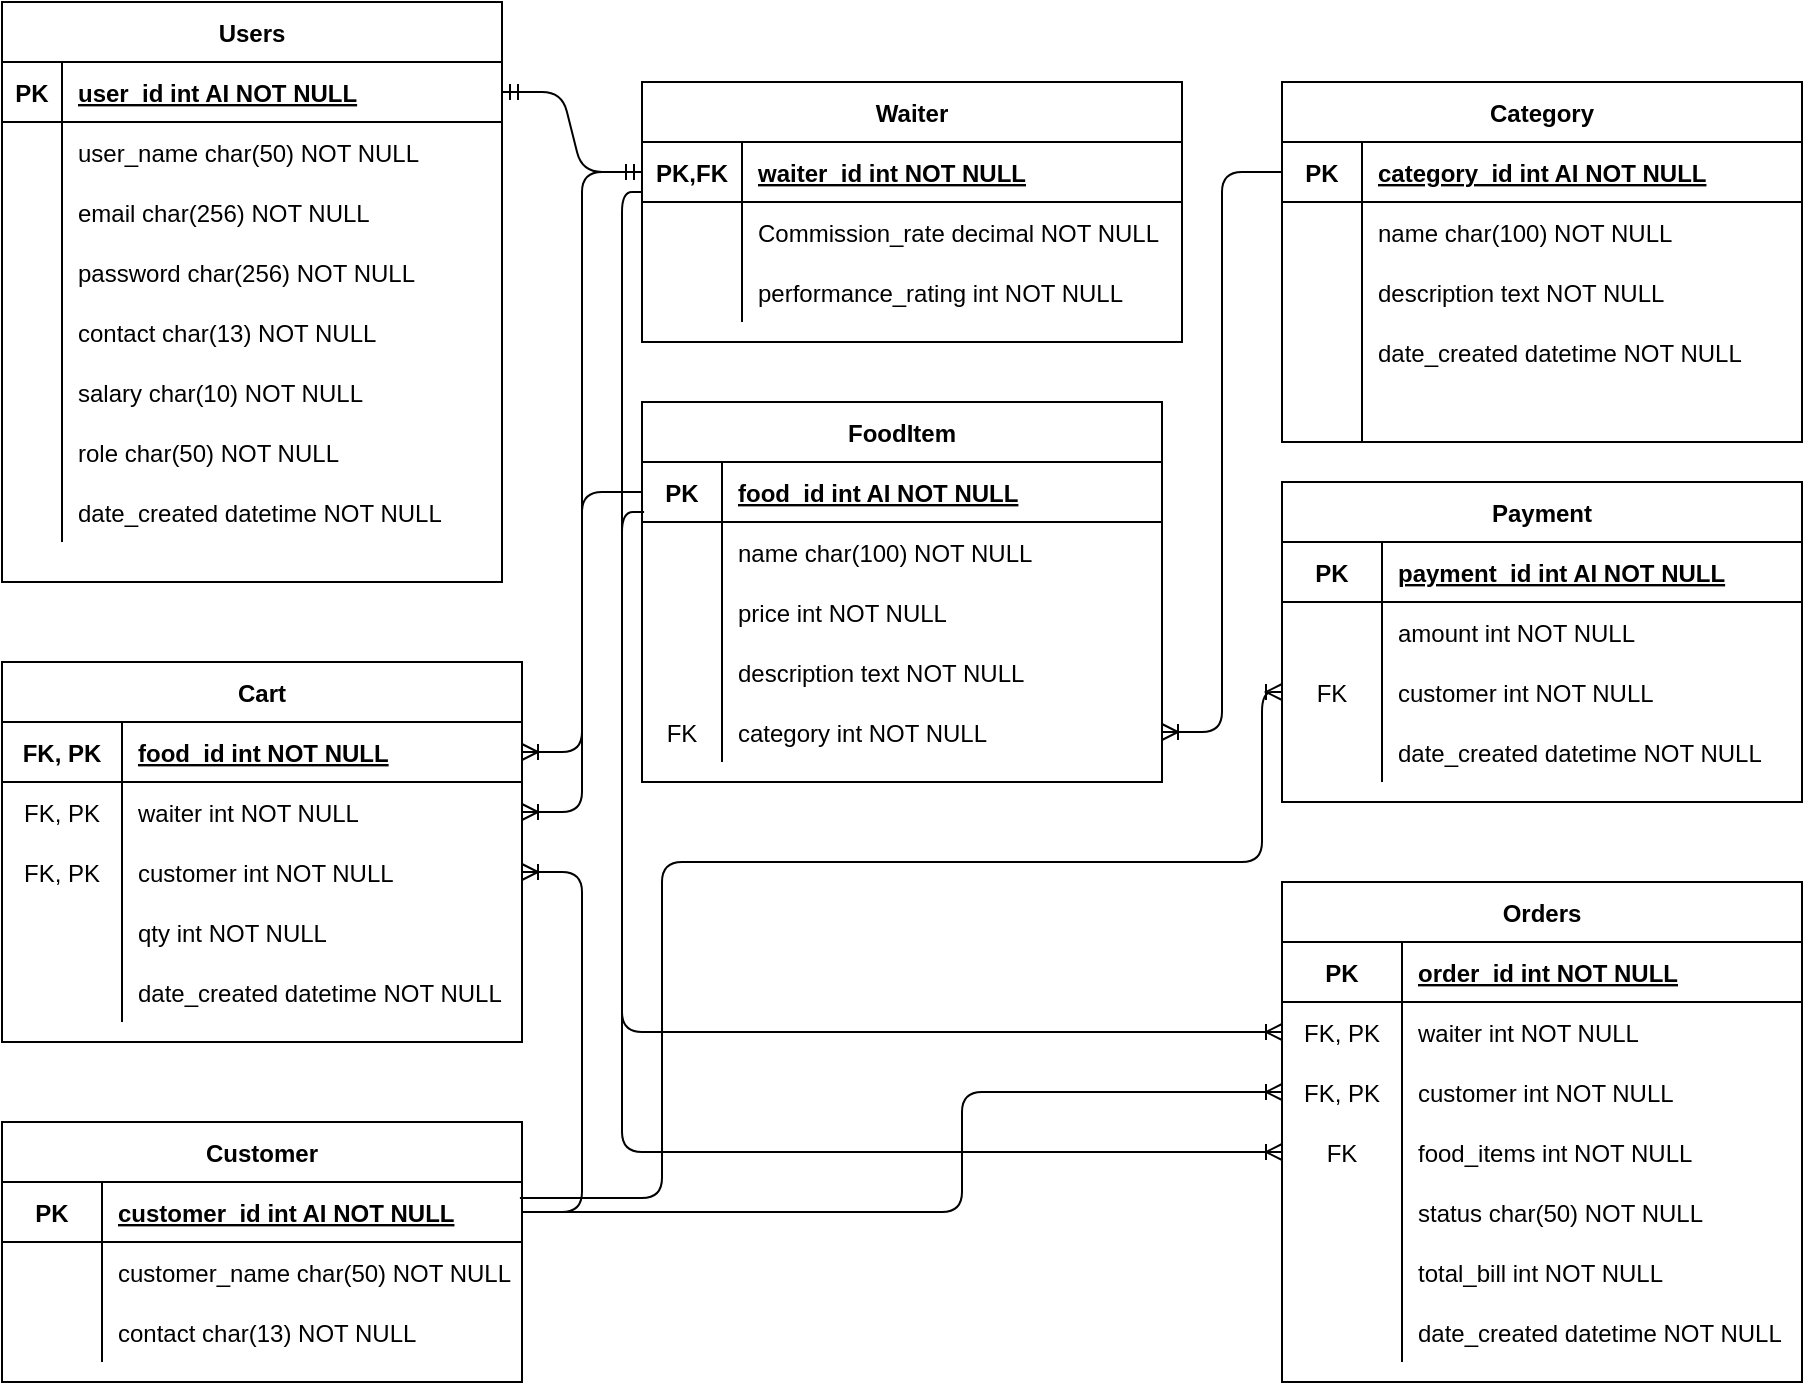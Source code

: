 <mxfile version="14.7.6" type="device"><diagram id="R2lEEEUBdFMjLlhIrx00" name="Page-1"><mxGraphModel dx="1102" dy="614" grid="1" gridSize="10" guides="1" tooltips="1" connect="1" arrows="1" fold="1" page="1" pageScale="1" pageWidth="1100" pageHeight="1700" math="0" shadow="0" extFonts="Permanent Marker^https://fonts.googleapis.com/css?family=Permanent+Marker"><root><mxCell id="0"/><mxCell id="1" parent="0"/><mxCell id="C-vyLk0tnHw3VtMMgP7b-2" value="Waiter" style="shape=table;startSize=30;container=1;collapsible=1;childLayout=tableLayout;fixedRows=1;rowLines=0;fontStyle=1;align=center;resizeLast=1;" parent="1" vertex="1"><mxGeometry x="360" y="120" width="270" height="130" as="geometry"/></mxCell><mxCell id="C-vyLk0tnHw3VtMMgP7b-3" value="" style="shape=partialRectangle;collapsible=0;dropTarget=0;pointerEvents=0;fillColor=none;points=[[0,0.5],[1,0.5]];portConstraint=eastwest;top=0;left=0;right=0;bottom=1;" parent="C-vyLk0tnHw3VtMMgP7b-2" vertex="1"><mxGeometry y="30" width="270" height="30" as="geometry"/></mxCell><mxCell id="C-vyLk0tnHw3VtMMgP7b-4" value="PK,FK" style="shape=partialRectangle;overflow=hidden;connectable=0;fillColor=none;top=0;left=0;bottom=0;right=0;fontStyle=1;" parent="C-vyLk0tnHw3VtMMgP7b-3" vertex="1"><mxGeometry width="50" height="30" as="geometry"/></mxCell><mxCell id="C-vyLk0tnHw3VtMMgP7b-5" value="waiter_id int NOT NULL " style="shape=partialRectangle;overflow=hidden;connectable=0;fillColor=none;top=0;left=0;bottom=0;right=0;align=left;spacingLeft=6;fontStyle=5;" parent="C-vyLk0tnHw3VtMMgP7b-3" vertex="1"><mxGeometry x="50" width="220" height="30" as="geometry"/></mxCell><mxCell id="C-vyLk0tnHw3VtMMgP7b-6" value="" style="shape=partialRectangle;collapsible=0;dropTarget=0;pointerEvents=0;fillColor=none;points=[[0,0.5],[1,0.5]];portConstraint=eastwest;top=0;left=0;right=0;bottom=0;" parent="C-vyLk0tnHw3VtMMgP7b-2" vertex="1"><mxGeometry y="60" width="270" height="30" as="geometry"/></mxCell><mxCell id="C-vyLk0tnHw3VtMMgP7b-7" value="" style="shape=partialRectangle;overflow=hidden;connectable=0;fillColor=none;top=0;left=0;bottom=0;right=0;" parent="C-vyLk0tnHw3VtMMgP7b-6" vertex="1"><mxGeometry width="50" height="30" as="geometry"/></mxCell><mxCell id="C-vyLk0tnHw3VtMMgP7b-8" value="Commission_rate decimal NOT NULL" style="shape=partialRectangle;overflow=hidden;connectable=0;fillColor=none;top=0;left=0;bottom=0;right=0;align=left;spacingLeft=6;" parent="C-vyLk0tnHw3VtMMgP7b-6" vertex="1"><mxGeometry x="50" width="220" height="30" as="geometry"/></mxCell><mxCell id="C-vyLk0tnHw3VtMMgP7b-9" value="" style="shape=partialRectangle;collapsible=0;dropTarget=0;pointerEvents=0;fillColor=none;points=[[0,0.5],[1,0.5]];portConstraint=eastwest;top=0;left=0;right=0;bottom=0;" parent="C-vyLk0tnHw3VtMMgP7b-2" vertex="1"><mxGeometry y="90" width="270" height="30" as="geometry"/></mxCell><mxCell id="C-vyLk0tnHw3VtMMgP7b-10" value="" style="shape=partialRectangle;overflow=hidden;connectable=0;fillColor=none;top=0;left=0;bottom=0;right=0;" parent="C-vyLk0tnHw3VtMMgP7b-9" vertex="1"><mxGeometry width="50" height="30" as="geometry"/></mxCell><mxCell id="C-vyLk0tnHw3VtMMgP7b-11" value="performance_rating int NOT NULL" style="shape=partialRectangle;overflow=hidden;connectable=0;fillColor=none;top=0;left=0;bottom=0;right=0;align=left;spacingLeft=6;" parent="C-vyLk0tnHw3VtMMgP7b-9" vertex="1"><mxGeometry x="50" width="220" height="30" as="geometry"/></mxCell><mxCell id="C-vyLk0tnHw3VtMMgP7b-23" value="Users" style="shape=table;startSize=30;container=1;collapsible=1;childLayout=tableLayout;fixedRows=1;rowLines=0;fontStyle=1;align=center;resizeLast=1;" parent="1" vertex="1"><mxGeometry x="40" y="80" width="250" height="290" as="geometry"/></mxCell><mxCell id="C-vyLk0tnHw3VtMMgP7b-24" value="" style="shape=partialRectangle;collapsible=0;dropTarget=0;pointerEvents=0;fillColor=none;points=[[0,0.5],[1,0.5]];portConstraint=eastwest;top=0;left=0;right=0;bottom=1;" parent="C-vyLk0tnHw3VtMMgP7b-23" vertex="1"><mxGeometry y="30" width="250" height="30" as="geometry"/></mxCell><mxCell id="C-vyLk0tnHw3VtMMgP7b-25" value="PK" style="shape=partialRectangle;overflow=hidden;connectable=0;fillColor=none;top=0;left=0;bottom=0;right=0;fontStyle=1;" parent="C-vyLk0tnHw3VtMMgP7b-24" vertex="1"><mxGeometry width="30" height="30" as="geometry"/></mxCell><mxCell id="C-vyLk0tnHw3VtMMgP7b-26" value="user_id int AI NOT NULL " style="shape=partialRectangle;overflow=hidden;connectable=0;fillColor=none;top=0;left=0;bottom=0;right=0;align=left;spacingLeft=6;fontStyle=5;" parent="C-vyLk0tnHw3VtMMgP7b-24" vertex="1"><mxGeometry x="30" width="220" height="30" as="geometry"/></mxCell><mxCell id="C-vyLk0tnHw3VtMMgP7b-27" value="" style="shape=partialRectangle;collapsible=0;dropTarget=0;pointerEvents=0;fillColor=none;points=[[0,0.5],[1,0.5]];portConstraint=eastwest;top=0;left=0;right=0;bottom=0;" parent="C-vyLk0tnHw3VtMMgP7b-23" vertex="1"><mxGeometry y="60" width="250" height="30" as="geometry"/></mxCell><mxCell id="C-vyLk0tnHw3VtMMgP7b-28" value="" style="shape=partialRectangle;overflow=hidden;connectable=0;fillColor=none;top=0;left=0;bottom=0;right=0;" parent="C-vyLk0tnHw3VtMMgP7b-27" vertex="1"><mxGeometry width="30" height="30" as="geometry"/></mxCell><mxCell id="C-vyLk0tnHw3VtMMgP7b-29" value="user_name char(50) NOT NULL" style="shape=partialRectangle;overflow=hidden;connectable=0;fillColor=none;top=0;left=0;bottom=0;right=0;align=left;spacingLeft=6;" parent="C-vyLk0tnHw3VtMMgP7b-27" vertex="1"><mxGeometry x="30" width="220" height="30" as="geometry"/></mxCell><mxCell id="H7evigN_E-6Ky64Jiv5M-37" value="" style="shape=partialRectangle;collapsible=0;dropTarget=0;pointerEvents=0;fillColor=none;points=[[0,0.5],[1,0.5]];portConstraint=eastwest;top=0;left=0;right=0;bottom=0;" vertex="1" parent="C-vyLk0tnHw3VtMMgP7b-23"><mxGeometry y="90" width="250" height="30" as="geometry"/></mxCell><mxCell id="H7evigN_E-6Ky64Jiv5M-38" value="" style="shape=partialRectangle;overflow=hidden;connectable=0;fillColor=none;top=0;left=0;bottom=0;right=0;" vertex="1" parent="H7evigN_E-6Ky64Jiv5M-37"><mxGeometry width="30" height="30" as="geometry"/></mxCell><mxCell id="H7evigN_E-6Ky64Jiv5M-39" value="email char(256) NOT NULL" style="shape=partialRectangle;overflow=hidden;connectable=0;fillColor=none;top=0;left=0;bottom=0;right=0;align=left;spacingLeft=6;" vertex="1" parent="H7evigN_E-6Ky64Jiv5M-37"><mxGeometry x="30" width="220" height="30" as="geometry"/></mxCell><mxCell id="H7evigN_E-6Ky64Jiv5M-40" value="" style="shape=partialRectangle;collapsible=0;dropTarget=0;pointerEvents=0;fillColor=none;points=[[0,0.5],[1,0.5]];portConstraint=eastwest;top=0;left=0;right=0;bottom=0;" vertex="1" parent="C-vyLk0tnHw3VtMMgP7b-23"><mxGeometry y="120" width="250" height="30" as="geometry"/></mxCell><mxCell id="H7evigN_E-6Ky64Jiv5M-41" value="" style="shape=partialRectangle;overflow=hidden;connectable=0;fillColor=none;top=0;left=0;bottom=0;right=0;" vertex="1" parent="H7evigN_E-6Ky64Jiv5M-40"><mxGeometry width="30" height="30" as="geometry"/></mxCell><mxCell id="H7evigN_E-6Ky64Jiv5M-42" value="password char(256) NOT NULL" style="shape=partialRectangle;overflow=hidden;connectable=0;fillColor=none;top=0;left=0;bottom=0;right=0;align=left;spacingLeft=6;" vertex="1" parent="H7evigN_E-6Ky64Jiv5M-40"><mxGeometry x="30" width="220" height="30" as="geometry"/></mxCell><mxCell id="H7evigN_E-6Ky64Jiv5M-43" value="" style="shape=partialRectangle;collapsible=0;dropTarget=0;pointerEvents=0;fillColor=none;points=[[0,0.5],[1,0.5]];portConstraint=eastwest;top=0;left=0;right=0;bottom=0;" vertex="1" parent="C-vyLk0tnHw3VtMMgP7b-23"><mxGeometry y="150" width="250" height="30" as="geometry"/></mxCell><mxCell id="H7evigN_E-6Ky64Jiv5M-44" value="" style="shape=partialRectangle;overflow=hidden;connectable=0;fillColor=none;top=0;left=0;bottom=0;right=0;" vertex="1" parent="H7evigN_E-6Ky64Jiv5M-43"><mxGeometry width="30" height="30" as="geometry"/></mxCell><mxCell id="H7evigN_E-6Ky64Jiv5M-45" value="contact char(13) NOT NULL" style="shape=partialRectangle;overflow=hidden;connectable=0;fillColor=none;top=0;left=0;bottom=0;right=0;align=left;spacingLeft=6;" vertex="1" parent="H7evigN_E-6Ky64Jiv5M-43"><mxGeometry x="30" width="220" height="30" as="geometry"/></mxCell><mxCell id="H7evigN_E-6Ky64Jiv5M-46" value="" style="shape=partialRectangle;collapsible=0;dropTarget=0;pointerEvents=0;fillColor=none;points=[[0,0.5],[1,0.5]];portConstraint=eastwest;top=0;left=0;right=0;bottom=0;" vertex="1" parent="C-vyLk0tnHw3VtMMgP7b-23"><mxGeometry y="180" width="250" height="30" as="geometry"/></mxCell><mxCell id="H7evigN_E-6Ky64Jiv5M-47" value="" style="shape=partialRectangle;overflow=hidden;connectable=0;fillColor=none;top=0;left=0;bottom=0;right=0;" vertex="1" parent="H7evigN_E-6Ky64Jiv5M-46"><mxGeometry width="30" height="30" as="geometry"/></mxCell><mxCell id="H7evigN_E-6Ky64Jiv5M-48" value="salary char(10) NOT NULL" style="shape=partialRectangle;overflow=hidden;connectable=0;fillColor=none;top=0;left=0;bottom=0;right=0;align=left;spacingLeft=6;" vertex="1" parent="H7evigN_E-6Ky64Jiv5M-46"><mxGeometry x="30" width="220" height="30" as="geometry"/></mxCell><mxCell id="H7evigN_E-6Ky64Jiv5M-49" value="" style="shape=partialRectangle;collapsible=0;dropTarget=0;pointerEvents=0;fillColor=none;points=[[0,0.5],[1,0.5]];portConstraint=eastwest;top=0;left=0;right=0;bottom=0;" vertex="1" parent="C-vyLk0tnHw3VtMMgP7b-23"><mxGeometry y="210" width="250" height="30" as="geometry"/></mxCell><mxCell id="H7evigN_E-6Ky64Jiv5M-50" value="" style="shape=partialRectangle;overflow=hidden;connectable=0;fillColor=none;top=0;left=0;bottom=0;right=0;" vertex="1" parent="H7evigN_E-6Ky64Jiv5M-49"><mxGeometry width="30" height="30" as="geometry"/></mxCell><mxCell id="H7evigN_E-6Ky64Jiv5M-51" value="role char(50) NOT NULL" style="shape=partialRectangle;overflow=hidden;connectable=0;fillColor=none;top=0;left=0;bottom=0;right=0;align=left;spacingLeft=6;" vertex="1" parent="H7evigN_E-6Ky64Jiv5M-49"><mxGeometry x="30" width="220" height="30" as="geometry"/></mxCell><mxCell id="H7evigN_E-6Ky64Jiv5M-52" value="" style="shape=partialRectangle;collapsible=0;dropTarget=0;pointerEvents=0;fillColor=none;points=[[0,0.5],[1,0.5]];portConstraint=eastwest;top=0;left=0;right=0;bottom=0;" vertex="1" parent="C-vyLk0tnHw3VtMMgP7b-23"><mxGeometry y="240" width="250" height="30" as="geometry"/></mxCell><mxCell id="H7evigN_E-6Ky64Jiv5M-53" value="" style="shape=partialRectangle;overflow=hidden;connectable=0;fillColor=none;top=0;left=0;bottom=0;right=0;" vertex="1" parent="H7evigN_E-6Ky64Jiv5M-52"><mxGeometry width="30" height="30" as="geometry"/></mxCell><mxCell id="H7evigN_E-6Ky64Jiv5M-54" value="date_created datetime NOT NULL" style="shape=partialRectangle;overflow=hidden;connectable=0;fillColor=none;top=0;left=0;bottom=0;right=0;align=left;spacingLeft=6;" vertex="1" parent="H7evigN_E-6Ky64Jiv5M-52"><mxGeometry x="30" width="220" height="30" as="geometry"/></mxCell><mxCell id="KSX-5iYYZ5aPZuQzbUYQ-26" value="FoodItem" style="shape=table;startSize=30;container=1;collapsible=1;childLayout=tableLayout;fixedRows=1;rowLines=0;fontStyle=1;align=center;resizeLast=1;" parent="1" vertex="1"><mxGeometry x="360" y="280" width="260" height="190" as="geometry"/></mxCell><mxCell id="KSX-5iYYZ5aPZuQzbUYQ-27" value="" style="shape=partialRectangle;collapsible=0;dropTarget=0;pointerEvents=0;fillColor=none;points=[[0,0.5],[1,0.5]];portConstraint=eastwest;top=0;left=0;right=0;bottom=1;" parent="KSX-5iYYZ5aPZuQzbUYQ-26" vertex="1"><mxGeometry y="30" width="260" height="30" as="geometry"/></mxCell><mxCell id="KSX-5iYYZ5aPZuQzbUYQ-28" value="PK" style="shape=partialRectangle;overflow=hidden;connectable=0;fillColor=none;top=0;left=0;bottom=0;right=0;fontStyle=1;" parent="KSX-5iYYZ5aPZuQzbUYQ-27" vertex="1"><mxGeometry width="40" height="30" as="geometry"/></mxCell><mxCell id="KSX-5iYYZ5aPZuQzbUYQ-29" value="food_id int AI NOT NULL " style="shape=partialRectangle;overflow=hidden;connectable=0;fillColor=none;top=0;left=0;bottom=0;right=0;align=left;spacingLeft=6;fontStyle=5;" parent="KSX-5iYYZ5aPZuQzbUYQ-27" vertex="1"><mxGeometry x="40" width="220" height="30" as="geometry"/></mxCell><mxCell id="KSX-5iYYZ5aPZuQzbUYQ-30" value="" style="shape=partialRectangle;collapsible=0;dropTarget=0;pointerEvents=0;fillColor=none;points=[[0,0.5],[1,0.5]];portConstraint=eastwest;top=0;left=0;right=0;bottom=0;" parent="KSX-5iYYZ5aPZuQzbUYQ-26" vertex="1"><mxGeometry y="60" width="260" height="30" as="geometry"/></mxCell><mxCell id="KSX-5iYYZ5aPZuQzbUYQ-31" value="" style="shape=partialRectangle;overflow=hidden;connectable=0;fillColor=none;top=0;left=0;bottom=0;right=0;" parent="KSX-5iYYZ5aPZuQzbUYQ-30" vertex="1"><mxGeometry width="40" height="30" as="geometry"/></mxCell><mxCell id="KSX-5iYYZ5aPZuQzbUYQ-32" value="name char(100) NOT NULL" style="shape=partialRectangle;overflow=hidden;connectable=0;fillColor=none;top=0;left=0;bottom=0;right=0;align=left;spacingLeft=6;" parent="KSX-5iYYZ5aPZuQzbUYQ-30" vertex="1"><mxGeometry x="40" width="220" height="30" as="geometry"/></mxCell><mxCell id="KSX-5iYYZ5aPZuQzbUYQ-33" value="" style="shape=partialRectangle;collapsible=0;dropTarget=0;pointerEvents=0;fillColor=none;points=[[0,0.5],[1,0.5]];portConstraint=eastwest;top=0;left=0;right=0;bottom=0;" parent="KSX-5iYYZ5aPZuQzbUYQ-26" vertex="1"><mxGeometry y="90" width="260" height="30" as="geometry"/></mxCell><mxCell id="KSX-5iYYZ5aPZuQzbUYQ-34" value="" style="shape=partialRectangle;overflow=hidden;connectable=0;fillColor=none;top=0;left=0;bottom=0;right=0;" parent="KSX-5iYYZ5aPZuQzbUYQ-33" vertex="1"><mxGeometry width="40" height="30" as="geometry"/></mxCell><mxCell id="KSX-5iYYZ5aPZuQzbUYQ-35" value="price int NOT NULL" style="shape=partialRectangle;overflow=hidden;connectable=0;fillColor=none;top=0;left=0;bottom=0;right=0;align=left;spacingLeft=6;" parent="KSX-5iYYZ5aPZuQzbUYQ-33" vertex="1"><mxGeometry x="40" width="220" height="30" as="geometry"/></mxCell><mxCell id="H7evigN_E-6Ky64Jiv5M-85" value="" style="shape=partialRectangle;collapsible=0;dropTarget=0;pointerEvents=0;fillColor=none;points=[[0,0.5],[1,0.5]];portConstraint=eastwest;top=0;left=0;right=0;bottom=0;" vertex="1" parent="KSX-5iYYZ5aPZuQzbUYQ-26"><mxGeometry y="120" width="260" height="30" as="geometry"/></mxCell><mxCell id="H7evigN_E-6Ky64Jiv5M-86" value="" style="shape=partialRectangle;overflow=hidden;connectable=0;fillColor=none;top=0;left=0;bottom=0;right=0;" vertex="1" parent="H7evigN_E-6Ky64Jiv5M-85"><mxGeometry width="40" height="30" as="geometry"/></mxCell><mxCell id="H7evigN_E-6Ky64Jiv5M-87" value="description text NOT NULL" style="shape=partialRectangle;overflow=hidden;connectable=0;fillColor=none;top=0;left=0;bottom=0;right=0;align=left;spacingLeft=6;" vertex="1" parent="H7evigN_E-6Ky64Jiv5M-85"><mxGeometry x="40" width="220" height="30" as="geometry"/></mxCell><mxCell id="H7evigN_E-6Ky64Jiv5M-88" value="" style="shape=partialRectangle;collapsible=0;dropTarget=0;pointerEvents=0;fillColor=none;points=[[0,0.5],[1,0.5]];portConstraint=eastwest;top=0;left=0;right=0;bottom=0;" vertex="1" parent="KSX-5iYYZ5aPZuQzbUYQ-26"><mxGeometry y="150" width="260" height="30" as="geometry"/></mxCell><mxCell id="H7evigN_E-6Ky64Jiv5M-89" value="FK" style="shape=partialRectangle;overflow=hidden;connectable=0;fillColor=none;top=0;left=0;bottom=0;right=0;" vertex="1" parent="H7evigN_E-6Ky64Jiv5M-88"><mxGeometry width="40" height="30" as="geometry"/></mxCell><mxCell id="H7evigN_E-6Ky64Jiv5M-90" value="category int NOT NULL" style="shape=partialRectangle;overflow=hidden;connectable=0;fillColor=none;top=0;left=0;bottom=0;right=0;align=left;spacingLeft=6;" vertex="1" parent="H7evigN_E-6Ky64Jiv5M-88"><mxGeometry x="40" width="220" height="30" as="geometry"/></mxCell><mxCell id="KSX-5iYYZ5aPZuQzbUYQ-38" value="Cart" style="shape=table;startSize=30;container=1;collapsible=1;childLayout=tableLayout;fixedRows=1;rowLines=0;fontStyle=1;align=center;resizeLast=1;" parent="1" vertex="1"><mxGeometry x="40" y="410" width="260" height="190" as="geometry"/></mxCell><mxCell id="KSX-5iYYZ5aPZuQzbUYQ-39" value="" style="shape=partialRectangle;collapsible=0;dropTarget=0;pointerEvents=0;fillColor=none;points=[[0,0.5],[1,0.5]];portConstraint=eastwest;top=0;left=0;right=0;bottom=1;" parent="KSX-5iYYZ5aPZuQzbUYQ-38" vertex="1"><mxGeometry y="30" width="260" height="30" as="geometry"/></mxCell><mxCell id="KSX-5iYYZ5aPZuQzbUYQ-40" value="FK, PK" style="shape=partialRectangle;overflow=hidden;connectable=0;fillColor=none;top=0;left=0;bottom=0;right=0;fontStyle=1;" parent="KSX-5iYYZ5aPZuQzbUYQ-39" vertex="1"><mxGeometry width="60" height="30" as="geometry"/></mxCell><mxCell id="KSX-5iYYZ5aPZuQzbUYQ-41" value="food_id int NOT NULL " style="shape=partialRectangle;overflow=hidden;connectable=0;fillColor=none;top=0;left=0;bottom=0;right=0;align=left;spacingLeft=6;fontStyle=5;" parent="KSX-5iYYZ5aPZuQzbUYQ-39" vertex="1"><mxGeometry x="60" width="200" height="30" as="geometry"/></mxCell><mxCell id="KSX-5iYYZ5aPZuQzbUYQ-42" value="" style="shape=partialRectangle;collapsible=0;dropTarget=0;pointerEvents=0;fillColor=none;points=[[0,0.5],[1,0.5]];portConstraint=eastwest;top=0;left=0;right=0;bottom=0;" parent="KSX-5iYYZ5aPZuQzbUYQ-38" vertex="1"><mxGeometry y="60" width="260" height="30" as="geometry"/></mxCell><mxCell id="KSX-5iYYZ5aPZuQzbUYQ-43" value="FK, PK" style="shape=partialRectangle;overflow=hidden;connectable=0;fillColor=none;top=0;left=0;bottom=0;right=0;" parent="KSX-5iYYZ5aPZuQzbUYQ-42" vertex="1"><mxGeometry width="60" height="30" as="geometry"/></mxCell><mxCell id="KSX-5iYYZ5aPZuQzbUYQ-44" value="waiter int NOT NULL" style="shape=partialRectangle;overflow=hidden;connectable=0;fillColor=none;top=0;left=0;bottom=0;right=0;align=left;spacingLeft=6;" parent="KSX-5iYYZ5aPZuQzbUYQ-42" vertex="1"><mxGeometry x="60" width="200" height="30" as="geometry"/></mxCell><mxCell id="H7evigN_E-6Ky64Jiv5M-64" value="" style="shape=partialRectangle;collapsible=0;dropTarget=0;pointerEvents=0;fillColor=none;points=[[0,0.5],[1,0.5]];portConstraint=eastwest;top=0;left=0;right=0;bottom=0;" vertex="1" parent="KSX-5iYYZ5aPZuQzbUYQ-38"><mxGeometry y="90" width="260" height="30" as="geometry"/></mxCell><mxCell id="H7evigN_E-6Ky64Jiv5M-65" value="FK, PK" style="shape=partialRectangle;overflow=hidden;connectable=0;fillColor=none;top=0;left=0;bottom=0;right=0;" vertex="1" parent="H7evigN_E-6Ky64Jiv5M-64"><mxGeometry width="60" height="30" as="geometry"/></mxCell><mxCell id="H7evigN_E-6Ky64Jiv5M-66" value="customer int NOT NULL" style="shape=partialRectangle;overflow=hidden;connectable=0;fillColor=none;top=0;left=0;bottom=0;right=0;align=left;spacingLeft=6;" vertex="1" parent="H7evigN_E-6Ky64Jiv5M-64"><mxGeometry x="60" width="200" height="30" as="geometry"/></mxCell><mxCell id="KSX-5iYYZ5aPZuQzbUYQ-45" value="" style="shape=partialRectangle;collapsible=0;dropTarget=0;pointerEvents=0;fillColor=none;points=[[0,0.5],[1,0.5]];portConstraint=eastwest;top=0;left=0;right=0;bottom=0;" parent="KSX-5iYYZ5aPZuQzbUYQ-38" vertex="1"><mxGeometry y="120" width="260" height="30" as="geometry"/></mxCell><mxCell id="KSX-5iYYZ5aPZuQzbUYQ-46" value="" style="shape=partialRectangle;overflow=hidden;connectable=0;fillColor=none;top=0;left=0;bottom=0;right=0;" parent="KSX-5iYYZ5aPZuQzbUYQ-45" vertex="1"><mxGeometry width="60" height="30" as="geometry"/></mxCell><mxCell id="KSX-5iYYZ5aPZuQzbUYQ-47" value="qty int NOT NULL" style="shape=partialRectangle;overflow=hidden;connectable=0;fillColor=none;top=0;left=0;bottom=0;right=0;align=left;spacingLeft=6;" parent="KSX-5iYYZ5aPZuQzbUYQ-45" vertex="1"><mxGeometry x="60" width="200" height="30" as="geometry"/></mxCell><mxCell id="H7evigN_E-6Ky64Jiv5M-70" value="" style="shape=partialRectangle;collapsible=0;dropTarget=0;pointerEvents=0;fillColor=none;points=[[0,0.5],[1,0.5]];portConstraint=eastwest;top=0;left=0;right=0;bottom=0;" vertex="1" parent="KSX-5iYYZ5aPZuQzbUYQ-38"><mxGeometry y="150" width="260" height="30" as="geometry"/></mxCell><mxCell id="H7evigN_E-6Ky64Jiv5M-71" value="" style="shape=partialRectangle;overflow=hidden;connectable=0;fillColor=none;top=0;left=0;bottom=0;right=0;" vertex="1" parent="H7evigN_E-6Ky64Jiv5M-70"><mxGeometry width="60" height="30" as="geometry"/></mxCell><mxCell id="H7evigN_E-6Ky64Jiv5M-72" value="date_created datetime NOT NULL" style="shape=partialRectangle;overflow=hidden;connectable=0;fillColor=none;top=0;left=0;bottom=0;right=0;align=left;spacingLeft=6;" vertex="1" parent="H7evigN_E-6Ky64Jiv5M-70"><mxGeometry x="60" width="200" height="30" as="geometry"/></mxCell><mxCell id="KSX-5iYYZ5aPZuQzbUYQ-58" value="Customer" style="shape=table;startSize=30;container=1;collapsible=1;childLayout=tableLayout;fixedRows=1;rowLines=0;fontStyle=1;align=center;resizeLast=1;" parent="1" vertex="1"><mxGeometry x="40" y="640" width="260" height="130" as="geometry"/></mxCell><mxCell id="KSX-5iYYZ5aPZuQzbUYQ-59" value="" style="shape=partialRectangle;collapsible=0;dropTarget=0;pointerEvents=0;fillColor=none;points=[[0,0.5],[1,0.5]];portConstraint=eastwest;top=0;left=0;right=0;bottom=1;" parent="KSX-5iYYZ5aPZuQzbUYQ-58" vertex="1"><mxGeometry y="30" width="260" height="30" as="geometry"/></mxCell><mxCell id="KSX-5iYYZ5aPZuQzbUYQ-60" value="PK" style="shape=partialRectangle;overflow=hidden;connectable=0;fillColor=none;top=0;left=0;bottom=0;right=0;fontStyle=1;" parent="KSX-5iYYZ5aPZuQzbUYQ-59" vertex="1"><mxGeometry width="50" height="30" as="geometry"/></mxCell><mxCell id="KSX-5iYYZ5aPZuQzbUYQ-61" value="customer_id int AI NOT NULL " style="shape=partialRectangle;overflow=hidden;connectable=0;fillColor=none;top=0;left=0;bottom=0;right=0;align=left;spacingLeft=6;fontStyle=5;" parent="KSX-5iYYZ5aPZuQzbUYQ-59" vertex="1"><mxGeometry x="50" width="210" height="30" as="geometry"/></mxCell><mxCell id="KSX-5iYYZ5aPZuQzbUYQ-62" value="" style="shape=partialRectangle;collapsible=0;dropTarget=0;pointerEvents=0;fillColor=none;points=[[0,0.5],[1,0.5]];portConstraint=eastwest;top=0;left=0;right=0;bottom=0;" parent="KSX-5iYYZ5aPZuQzbUYQ-58" vertex="1"><mxGeometry y="60" width="260" height="30" as="geometry"/></mxCell><mxCell id="KSX-5iYYZ5aPZuQzbUYQ-63" value="" style="shape=partialRectangle;overflow=hidden;connectable=0;fillColor=none;top=0;left=0;bottom=0;right=0;" parent="KSX-5iYYZ5aPZuQzbUYQ-62" vertex="1"><mxGeometry width="50" height="30" as="geometry"/></mxCell><mxCell id="KSX-5iYYZ5aPZuQzbUYQ-64" value="customer_name char(50) NOT NULL" style="shape=partialRectangle;overflow=hidden;connectable=0;fillColor=none;top=0;left=0;bottom=0;right=0;align=left;spacingLeft=6;" parent="KSX-5iYYZ5aPZuQzbUYQ-62" vertex="1"><mxGeometry x="50" width="210" height="30" as="geometry"/></mxCell><mxCell id="KSX-5iYYZ5aPZuQzbUYQ-65" value="" style="shape=partialRectangle;collapsible=0;dropTarget=0;pointerEvents=0;fillColor=none;points=[[0,0.5],[1,0.5]];portConstraint=eastwest;top=0;left=0;right=0;bottom=0;" parent="KSX-5iYYZ5aPZuQzbUYQ-58" vertex="1"><mxGeometry y="90" width="260" height="30" as="geometry"/></mxCell><mxCell id="KSX-5iYYZ5aPZuQzbUYQ-66" value="" style="shape=partialRectangle;overflow=hidden;connectable=0;fillColor=none;top=0;left=0;bottom=0;right=0;" parent="KSX-5iYYZ5aPZuQzbUYQ-65" vertex="1"><mxGeometry width="50" height="30" as="geometry"/></mxCell><mxCell id="KSX-5iYYZ5aPZuQzbUYQ-67" value="contact char(13) NOT NULL" style="shape=partialRectangle;overflow=hidden;connectable=0;fillColor=none;top=0;left=0;bottom=0;right=0;align=left;spacingLeft=6;" parent="KSX-5iYYZ5aPZuQzbUYQ-65" vertex="1"><mxGeometry x="50" width="210" height="30" as="geometry"/></mxCell><mxCell id="KSX-5iYYZ5aPZuQzbUYQ-84" value="Orders" style="shape=table;startSize=30;container=1;collapsible=1;childLayout=tableLayout;fixedRows=1;rowLines=0;fontStyle=1;align=center;resizeLast=1;" parent="1" vertex="1"><mxGeometry x="680" y="520" width="260" height="250" as="geometry"/></mxCell><mxCell id="KSX-5iYYZ5aPZuQzbUYQ-85" value="" style="shape=partialRectangle;collapsible=0;dropTarget=0;pointerEvents=0;fillColor=none;points=[[0,0.5],[1,0.5]];portConstraint=eastwest;top=0;left=0;right=0;bottom=1;" parent="KSX-5iYYZ5aPZuQzbUYQ-84" vertex="1"><mxGeometry y="30" width="260" height="30" as="geometry"/></mxCell><mxCell id="KSX-5iYYZ5aPZuQzbUYQ-86" value="PK" style="shape=partialRectangle;overflow=hidden;connectable=0;fillColor=none;top=0;left=0;bottom=0;right=0;fontStyle=1;" parent="KSX-5iYYZ5aPZuQzbUYQ-85" vertex="1"><mxGeometry width="60" height="30" as="geometry"/></mxCell><mxCell id="KSX-5iYYZ5aPZuQzbUYQ-87" value="order_id int NOT NULL " style="shape=partialRectangle;overflow=hidden;connectable=0;fillColor=none;top=0;left=0;bottom=0;right=0;align=left;spacingLeft=6;fontStyle=5;" parent="KSX-5iYYZ5aPZuQzbUYQ-85" vertex="1"><mxGeometry x="60" width="200" height="30" as="geometry"/></mxCell><mxCell id="KSX-5iYYZ5aPZuQzbUYQ-88" value="" style="shape=partialRectangle;collapsible=0;dropTarget=0;pointerEvents=0;fillColor=none;points=[[0,0.5],[1,0.5]];portConstraint=eastwest;top=0;left=0;right=0;bottom=0;" parent="KSX-5iYYZ5aPZuQzbUYQ-84" vertex="1"><mxGeometry y="60" width="260" height="30" as="geometry"/></mxCell><mxCell id="KSX-5iYYZ5aPZuQzbUYQ-89" value="FK, PK" style="shape=partialRectangle;overflow=hidden;connectable=0;fillColor=none;top=0;left=0;bottom=0;right=0;" parent="KSX-5iYYZ5aPZuQzbUYQ-88" vertex="1"><mxGeometry width="60" height="30" as="geometry"/></mxCell><mxCell id="KSX-5iYYZ5aPZuQzbUYQ-90" value="waiter int NOT NULL" style="shape=partialRectangle;overflow=hidden;connectable=0;fillColor=none;top=0;left=0;bottom=0;right=0;align=left;spacingLeft=6;" parent="KSX-5iYYZ5aPZuQzbUYQ-88" vertex="1"><mxGeometry x="60" width="200" height="30" as="geometry"/></mxCell><mxCell id="H7evigN_E-6Ky64Jiv5M-73" value="" style="shape=partialRectangle;collapsible=0;dropTarget=0;pointerEvents=0;fillColor=none;points=[[0,0.5],[1,0.5]];portConstraint=eastwest;top=0;left=0;right=0;bottom=0;" vertex="1" parent="KSX-5iYYZ5aPZuQzbUYQ-84"><mxGeometry y="90" width="260" height="30" as="geometry"/></mxCell><mxCell id="H7evigN_E-6Ky64Jiv5M-74" value="FK, PK" style="shape=partialRectangle;overflow=hidden;connectable=0;fillColor=none;top=0;left=0;bottom=0;right=0;" vertex="1" parent="H7evigN_E-6Ky64Jiv5M-73"><mxGeometry width="60" height="30" as="geometry"/></mxCell><mxCell id="H7evigN_E-6Ky64Jiv5M-75" value="customer int NOT NULL" style="shape=partialRectangle;overflow=hidden;connectable=0;fillColor=none;top=0;left=0;bottom=0;right=0;align=left;spacingLeft=6;" vertex="1" parent="H7evigN_E-6Ky64Jiv5M-73"><mxGeometry x="60" width="200" height="30" as="geometry"/></mxCell><mxCell id="KSX-5iYYZ5aPZuQzbUYQ-91" value="" style="shape=partialRectangle;collapsible=0;dropTarget=0;pointerEvents=0;fillColor=none;points=[[0,0.5],[1,0.5]];portConstraint=eastwest;top=0;left=0;right=0;bottom=0;" parent="KSX-5iYYZ5aPZuQzbUYQ-84" vertex="1"><mxGeometry y="120" width="260" height="30" as="geometry"/></mxCell><mxCell id="KSX-5iYYZ5aPZuQzbUYQ-92" value="FK" style="shape=partialRectangle;overflow=hidden;connectable=0;fillColor=none;top=0;left=0;bottom=0;right=0;" parent="KSX-5iYYZ5aPZuQzbUYQ-91" vertex="1"><mxGeometry width="60" height="30" as="geometry"/></mxCell><mxCell id="KSX-5iYYZ5aPZuQzbUYQ-93" value="food_items int NOT NULL" style="shape=partialRectangle;overflow=hidden;connectable=0;fillColor=none;top=0;left=0;bottom=0;right=0;align=left;spacingLeft=6;" parent="KSX-5iYYZ5aPZuQzbUYQ-91" vertex="1"><mxGeometry x="60" width="200" height="30" as="geometry"/></mxCell><mxCell id="H7evigN_E-6Ky64Jiv5M-76" value="" style="shape=partialRectangle;collapsible=0;dropTarget=0;pointerEvents=0;fillColor=none;points=[[0,0.5],[1,0.5]];portConstraint=eastwest;top=0;left=0;right=0;bottom=0;" vertex="1" parent="KSX-5iYYZ5aPZuQzbUYQ-84"><mxGeometry y="150" width="260" height="30" as="geometry"/></mxCell><mxCell id="H7evigN_E-6Ky64Jiv5M-77" value="" style="shape=partialRectangle;overflow=hidden;connectable=0;fillColor=none;top=0;left=0;bottom=0;right=0;" vertex="1" parent="H7evigN_E-6Ky64Jiv5M-76"><mxGeometry width="60" height="30" as="geometry"/></mxCell><mxCell id="H7evigN_E-6Ky64Jiv5M-78" value="status char(50) NOT NULL" style="shape=partialRectangle;overflow=hidden;connectable=0;fillColor=none;top=0;left=0;bottom=0;right=0;align=left;spacingLeft=6;" vertex="1" parent="H7evigN_E-6Ky64Jiv5M-76"><mxGeometry x="60" width="200" height="30" as="geometry"/></mxCell><mxCell id="H7evigN_E-6Ky64Jiv5M-79" value="" style="shape=partialRectangle;collapsible=0;dropTarget=0;pointerEvents=0;fillColor=none;points=[[0,0.5],[1,0.5]];portConstraint=eastwest;top=0;left=0;right=0;bottom=0;" vertex="1" parent="KSX-5iYYZ5aPZuQzbUYQ-84"><mxGeometry y="180" width="260" height="30" as="geometry"/></mxCell><mxCell id="H7evigN_E-6Ky64Jiv5M-80" value="" style="shape=partialRectangle;overflow=hidden;connectable=0;fillColor=none;top=0;left=0;bottom=0;right=0;" vertex="1" parent="H7evigN_E-6Ky64Jiv5M-79"><mxGeometry width="60" height="30" as="geometry"/></mxCell><mxCell id="H7evigN_E-6Ky64Jiv5M-81" value="total_bill int NOT NULL" style="shape=partialRectangle;overflow=hidden;connectable=0;fillColor=none;top=0;left=0;bottom=0;right=0;align=left;spacingLeft=6;" vertex="1" parent="H7evigN_E-6Ky64Jiv5M-79"><mxGeometry x="60" width="200" height="30" as="geometry"/></mxCell><mxCell id="H7evigN_E-6Ky64Jiv5M-82" value="" style="shape=partialRectangle;collapsible=0;dropTarget=0;pointerEvents=0;fillColor=none;points=[[0,0.5],[1,0.5]];portConstraint=eastwest;top=0;left=0;right=0;bottom=0;" vertex="1" parent="KSX-5iYYZ5aPZuQzbUYQ-84"><mxGeometry y="210" width="260" height="30" as="geometry"/></mxCell><mxCell id="H7evigN_E-6Ky64Jiv5M-83" value="" style="shape=partialRectangle;overflow=hidden;connectable=0;fillColor=none;top=0;left=0;bottom=0;right=0;" vertex="1" parent="H7evigN_E-6Ky64Jiv5M-82"><mxGeometry width="60" height="30" as="geometry"/></mxCell><mxCell id="H7evigN_E-6Ky64Jiv5M-84" value="date_created datetime NOT NULL" style="shape=partialRectangle;overflow=hidden;connectable=0;fillColor=none;top=0;left=0;bottom=0;right=0;align=left;spacingLeft=6;" vertex="1" parent="H7evigN_E-6Ky64Jiv5M-82"><mxGeometry x="60" width="200" height="30" as="geometry"/></mxCell><mxCell id="H7evigN_E-6Ky64Jiv5M-11" value="Payment" style="shape=table;startSize=30;container=1;collapsible=1;childLayout=tableLayout;fixedRows=1;rowLines=0;fontStyle=1;align=center;resizeLast=1;" vertex="1" parent="1"><mxGeometry x="680" y="320" width="260" height="160" as="geometry"/></mxCell><mxCell id="H7evigN_E-6Ky64Jiv5M-12" value="" style="shape=partialRectangle;collapsible=0;dropTarget=0;pointerEvents=0;fillColor=none;points=[[0,0.5],[1,0.5]];portConstraint=eastwest;top=0;left=0;right=0;bottom=1;" vertex="1" parent="H7evigN_E-6Ky64Jiv5M-11"><mxGeometry y="30" width="260" height="30" as="geometry"/></mxCell><mxCell id="H7evigN_E-6Ky64Jiv5M-13" value="PK" style="shape=partialRectangle;overflow=hidden;connectable=0;fillColor=none;top=0;left=0;bottom=0;right=0;fontStyle=1;" vertex="1" parent="H7evigN_E-6Ky64Jiv5M-12"><mxGeometry width="50" height="30" as="geometry"/></mxCell><mxCell id="H7evigN_E-6Ky64Jiv5M-14" value="payment_id int AI NOT NULL " style="shape=partialRectangle;overflow=hidden;connectable=0;fillColor=none;top=0;left=0;bottom=0;right=0;align=left;spacingLeft=6;fontStyle=5;" vertex="1" parent="H7evigN_E-6Ky64Jiv5M-12"><mxGeometry x="50" width="210" height="30" as="geometry"/></mxCell><mxCell id="H7evigN_E-6Ky64Jiv5M-15" value="" style="shape=partialRectangle;collapsible=0;dropTarget=0;pointerEvents=0;fillColor=none;points=[[0,0.5],[1,0.5]];portConstraint=eastwest;top=0;left=0;right=0;bottom=0;" vertex="1" parent="H7evigN_E-6Ky64Jiv5M-11"><mxGeometry y="60" width="260" height="30" as="geometry"/></mxCell><mxCell id="H7evigN_E-6Ky64Jiv5M-16" value="" style="shape=partialRectangle;overflow=hidden;connectable=0;fillColor=none;top=0;left=0;bottom=0;right=0;" vertex="1" parent="H7evigN_E-6Ky64Jiv5M-15"><mxGeometry width="50" height="30" as="geometry"/></mxCell><mxCell id="H7evigN_E-6Ky64Jiv5M-17" value="amount int NOT NULL" style="shape=partialRectangle;overflow=hidden;connectable=0;fillColor=none;top=0;left=0;bottom=0;right=0;align=left;spacingLeft=6;" vertex="1" parent="H7evigN_E-6Ky64Jiv5M-15"><mxGeometry x="50" width="210" height="30" as="geometry"/></mxCell><mxCell id="H7evigN_E-6Ky64Jiv5M-18" value="" style="shape=partialRectangle;collapsible=0;dropTarget=0;pointerEvents=0;fillColor=none;points=[[0,0.5],[1,0.5]];portConstraint=eastwest;top=0;left=0;right=0;bottom=0;" vertex="1" parent="H7evigN_E-6Ky64Jiv5M-11"><mxGeometry y="90" width="260" height="30" as="geometry"/></mxCell><mxCell id="H7evigN_E-6Ky64Jiv5M-19" value="FK" style="shape=partialRectangle;overflow=hidden;connectable=0;fillColor=none;top=0;left=0;bottom=0;right=0;" vertex="1" parent="H7evigN_E-6Ky64Jiv5M-18"><mxGeometry width="50" height="30" as="geometry"/></mxCell><mxCell id="H7evigN_E-6Ky64Jiv5M-20" value="customer int NOT NULL" style="shape=partialRectangle;overflow=hidden;connectable=0;fillColor=none;top=0;left=0;bottom=0;right=0;align=left;spacingLeft=6;" vertex="1" parent="H7evigN_E-6Ky64Jiv5M-18"><mxGeometry x="50" width="210" height="30" as="geometry"/></mxCell><mxCell id="H7evigN_E-6Ky64Jiv5M-34" value="" style="shape=partialRectangle;collapsible=0;dropTarget=0;pointerEvents=0;fillColor=none;points=[[0,0.5],[1,0.5]];portConstraint=eastwest;top=0;left=0;right=0;bottom=0;" vertex="1" parent="H7evigN_E-6Ky64Jiv5M-11"><mxGeometry y="120" width="260" height="30" as="geometry"/></mxCell><mxCell id="H7evigN_E-6Ky64Jiv5M-35" value="" style="shape=partialRectangle;overflow=hidden;connectable=0;fillColor=none;top=0;left=0;bottom=0;right=0;" vertex="1" parent="H7evigN_E-6Ky64Jiv5M-34"><mxGeometry width="50" height="30" as="geometry"/></mxCell><mxCell id="H7evigN_E-6Ky64Jiv5M-36" value="date_created datetime NOT NULL" style="shape=partialRectangle;overflow=hidden;connectable=0;fillColor=none;top=0;left=0;bottom=0;right=0;align=left;spacingLeft=6;" vertex="1" parent="H7evigN_E-6Ky64Jiv5M-34"><mxGeometry x="50" width="210" height="30" as="geometry"/></mxCell><mxCell id="H7evigN_E-6Ky64Jiv5M-91" value="Category" style="shape=table;startSize=30;container=1;collapsible=1;childLayout=tableLayout;fixedRows=1;rowLines=0;fontStyle=1;align=center;resizeLast=1;" vertex="1" parent="1"><mxGeometry x="680" y="120" width="260" height="180" as="geometry"/></mxCell><mxCell id="H7evigN_E-6Ky64Jiv5M-92" value="" style="shape=partialRectangle;collapsible=0;dropTarget=0;pointerEvents=0;fillColor=none;points=[[0,0.5],[1,0.5]];portConstraint=eastwest;top=0;left=0;right=0;bottom=1;" vertex="1" parent="H7evigN_E-6Ky64Jiv5M-91"><mxGeometry y="30" width="260" height="30" as="geometry"/></mxCell><mxCell id="H7evigN_E-6Ky64Jiv5M-93" value="PK" style="shape=partialRectangle;overflow=hidden;connectable=0;fillColor=none;top=0;left=0;bottom=0;right=0;fontStyle=1;" vertex="1" parent="H7evigN_E-6Ky64Jiv5M-92"><mxGeometry width="40" height="30" as="geometry"/></mxCell><mxCell id="H7evigN_E-6Ky64Jiv5M-94" value="category_id int AI NOT NULL " style="shape=partialRectangle;overflow=hidden;connectable=0;fillColor=none;top=0;left=0;bottom=0;right=0;align=left;spacingLeft=6;fontStyle=5;" vertex="1" parent="H7evigN_E-6Ky64Jiv5M-92"><mxGeometry x="40" width="220" height="30" as="geometry"/></mxCell><mxCell id="H7evigN_E-6Ky64Jiv5M-95" value="" style="shape=partialRectangle;collapsible=0;dropTarget=0;pointerEvents=0;fillColor=none;points=[[0,0.5],[1,0.5]];portConstraint=eastwest;top=0;left=0;right=0;bottom=0;" vertex="1" parent="H7evigN_E-6Ky64Jiv5M-91"><mxGeometry y="60" width="260" height="30" as="geometry"/></mxCell><mxCell id="H7evigN_E-6Ky64Jiv5M-96" value="" style="shape=partialRectangle;overflow=hidden;connectable=0;fillColor=none;top=0;left=0;bottom=0;right=0;" vertex="1" parent="H7evigN_E-6Ky64Jiv5M-95"><mxGeometry width="40" height="30" as="geometry"/></mxCell><mxCell id="H7evigN_E-6Ky64Jiv5M-97" value="name char(100) NOT NULL" style="shape=partialRectangle;overflow=hidden;connectable=0;fillColor=none;top=0;left=0;bottom=0;right=0;align=left;spacingLeft=6;" vertex="1" parent="H7evigN_E-6Ky64Jiv5M-95"><mxGeometry x="40" width="220" height="30" as="geometry"/></mxCell><mxCell id="H7evigN_E-6Ky64Jiv5M-101" value="" style="shape=partialRectangle;collapsible=0;dropTarget=0;pointerEvents=0;fillColor=none;points=[[0,0.5],[1,0.5]];portConstraint=eastwest;top=0;left=0;right=0;bottom=0;" vertex="1" parent="H7evigN_E-6Ky64Jiv5M-91"><mxGeometry y="90" width="260" height="30" as="geometry"/></mxCell><mxCell id="H7evigN_E-6Ky64Jiv5M-102" value="" style="shape=partialRectangle;overflow=hidden;connectable=0;fillColor=none;top=0;left=0;bottom=0;right=0;" vertex="1" parent="H7evigN_E-6Ky64Jiv5M-101"><mxGeometry width="40" height="30" as="geometry"/></mxCell><mxCell id="H7evigN_E-6Ky64Jiv5M-103" value="description text NOT NULL" style="shape=partialRectangle;overflow=hidden;connectable=0;fillColor=none;top=0;left=0;bottom=0;right=0;align=left;spacingLeft=6;" vertex="1" parent="H7evigN_E-6Ky64Jiv5M-101"><mxGeometry x="40" width="220" height="30" as="geometry"/></mxCell><mxCell id="H7evigN_E-6Ky64Jiv5M-104" value="" style="shape=partialRectangle;collapsible=0;dropTarget=0;pointerEvents=0;fillColor=none;points=[[0,0.5],[1,0.5]];portConstraint=eastwest;top=0;left=0;right=0;bottom=0;" vertex="1" parent="H7evigN_E-6Ky64Jiv5M-91"><mxGeometry y="120" width="260" height="30" as="geometry"/></mxCell><mxCell id="H7evigN_E-6Ky64Jiv5M-105" value="" style="shape=partialRectangle;overflow=hidden;connectable=0;fillColor=none;top=0;left=0;bottom=0;right=0;" vertex="1" parent="H7evigN_E-6Ky64Jiv5M-104"><mxGeometry width="40" height="30" as="geometry"/></mxCell><mxCell id="H7evigN_E-6Ky64Jiv5M-106" value="date_created datetime NOT NULL" style="shape=partialRectangle;overflow=hidden;connectable=0;fillColor=none;top=0;left=0;bottom=0;right=0;align=left;spacingLeft=6;" vertex="1" parent="H7evigN_E-6Ky64Jiv5M-104"><mxGeometry x="40" width="220" height="30" as="geometry"/></mxCell><mxCell id="H7evigN_E-6Ky64Jiv5M-98" value="" style="shape=partialRectangle;collapsible=0;dropTarget=0;pointerEvents=0;fillColor=none;points=[[0,0.5],[1,0.5]];portConstraint=eastwest;top=0;left=0;right=0;bottom=0;" vertex="1" parent="H7evigN_E-6Ky64Jiv5M-91"><mxGeometry y="150" width="260" height="30" as="geometry"/></mxCell><mxCell id="H7evigN_E-6Ky64Jiv5M-99" value="" style="shape=partialRectangle;overflow=hidden;connectable=0;fillColor=none;top=0;left=0;bottom=0;right=0;" vertex="1" parent="H7evigN_E-6Ky64Jiv5M-98"><mxGeometry width="40" height="30" as="geometry"/></mxCell><mxCell id="H7evigN_E-6Ky64Jiv5M-100" value="" style="shape=partialRectangle;overflow=hidden;connectable=0;fillColor=none;top=0;left=0;bottom=0;right=0;align=left;spacingLeft=6;" vertex="1" parent="H7evigN_E-6Ky64Jiv5M-98"><mxGeometry x="40" width="220" height="30" as="geometry"/></mxCell><mxCell id="H7evigN_E-6Ky64Jiv5M-107" value="" style="edgeStyle=entityRelationEdgeStyle;fontSize=12;html=1;endArrow=ERmandOne;startArrow=ERmandOne;exitX=1;exitY=0.5;exitDx=0;exitDy=0;entryX=0;entryY=0.5;entryDx=0;entryDy=0;" edge="1" parent="1" source="C-vyLk0tnHw3VtMMgP7b-24" target="C-vyLk0tnHw3VtMMgP7b-3"><mxGeometry width="100" height="100" relative="1" as="geometry"><mxPoint x="380" y="260" as="sourcePoint"/><mxPoint x="480" y="160" as="targetPoint"/></mxGeometry></mxCell><mxCell id="H7evigN_E-6Ky64Jiv5M-108" value="" style="edgeStyle=entityRelationEdgeStyle;fontSize=12;html=1;endArrow=ERoneToMany;exitX=0;exitY=0.5;exitDx=0;exitDy=0;" edge="1" parent="1" source="H7evigN_E-6Ky64Jiv5M-92" target="H7evigN_E-6Ky64Jiv5M-88"><mxGeometry width="100" height="100" relative="1" as="geometry"><mxPoint x="380" y="350" as="sourcePoint"/><mxPoint x="480" y="250" as="targetPoint"/></mxGeometry></mxCell><mxCell id="H7evigN_E-6Ky64Jiv5M-109" value="" style="edgeStyle=entityRelationEdgeStyle;fontSize=12;html=1;endArrow=ERoneToMany;exitX=0;exitY=0.5;exitDx=0;exitDy=0;entryX=1;entryY=0.5;entryDx=0;entryDy=0;" edge="1" parent="1" source="KSX-5iYYZ5aPZuQzbUYQ-27" target="KSX-5iYYZ5aPZuQzbUYQ-39"><mxGeometry width="100" height="100" relative="1" as="geometry"><mxPoint x="380" y="550" as="sourcePoint"/><mxPoint x="480" y="450" as="targetPoint"/></mxGeometry></mxCell><mxCell id="H7evigN_E-6Ky64Jiv5M-110" value="" style="edgeStyle=entityRelationEdgeStyle;fontSize=12;html=1;endArrow=ERoneToMany;exitX=0;exitY=0.5;exitDx=0;exitDy=0;entryX=1;entryY=0.5;entryDx=0;entryDy=0;" edge="1" parent="1" source="C-vyLk0tnHw3VtMMgP7b-3" target="KSX-5iYYZ5aPZuQzbUYQ-42"><mxGeometry width="100" height="100" relative="1" as="geometry"><mxPoint x="370" y="335" as="sourcePoint"/><mxPoint x="310" y="465" as="targetPoint"/></mxGeometry></mxCell><mxCell id="H7evigN_E-6Ky64Jiv5M-111" value="" style="edgeStyle=entityRelationEdgeStyle;fontSize=12;html=1;endArrow=ERoneToMany;exitX=1;exitY=0.5;exitDx=0;exitDy=0;" edge="1" parent="1" source="KSX-5iYYZ5aPZuQzbUYQ-59" target="H7evigN_E-6Ky64Jiv5M-64"><mxGeometry width="100" height="100" relative="1" as="geometry"><mxPoint x="330" y="735" as="sourcePoint"/><mxPoint x="300" y="515" as="targetPoint"/></mxGeometry></mxCell><mxCell id="H7evigN_E-6Ky64Jiv5M-113" value="" style="edgeStyle=orthogonalEdgeStyle;fontSize=12;html=1;endArrow=ERoneToMany;exitX=1;exitY=0.5;exitDx=0;exitDy=0;" edge="1" parent="1" source="KSX-5iYYZ5aPZuQzbUYQ-59" target="H7evigN_E-6Ky64Jiv5M-73"><mxGeometry width="100" height="100" relative="1" as="geometry"><mxPoint x="380" y="550" as="sourcePoint"/><mxPoint x="480" y="450" as="targetPoint"/><Array as="points"><mxPoint x="520" y="685"/><mxPoint x="520" y="625"/></Array></mxGeometry></mxCell><mxCell id="H7evigN_E-6Ky64Jiv5M-114" value="" style="edgeStyle=orthogonalEdgeStyle;fontSize=12;html=1;endArrow=ERoneToMany;exitX=0.004;exitY=0.833;exitDx=0;exitDy=0;entryX=0;entryY=0.5;entryDx=0;entryDy=0;exitPerimeter=0;" edge="1" parent="1" source="KSX-5iYYZ5aPZuQzbUYQ-27" target="KSX-5iYYZ5aPZuQzbUYQ-91"><mxGeometry width="100" height="100" relative="1" as="geometry"><mxPoint x="380" y="550" as="sourcePoint"/><mxPoint x="480" y="450" as="targetPoint"/></mxGeometry></mxCell><mxCell id="H7evigN_E-6Ky64Jiv5M-116" value="" style="edgeStyle=orthogonalEdgeStyle;fontSize=12;html=1;endArrow=ERoneToMany;exitX=0.996;exitY=0.267;exitDx=0;exitDy=0;exitPerimeter=0;entryX=0;entryY=0.5;entryDx=0;entryDy=0;" edge="1" parent="1" source="KSX-5iYYZ5aPZuQzbUYQ-59" target="H7evigN_E-6Ky64Jiv5M-18"><mxGeometry width="100" height="100" relative="1" as="geometry"><mxPoint x="490" y="550" as="sourcePoint"/><mxPoint x="590" y="450" as="targetPoint"/><Array as="points"><mxPoint x="370" y="678"/><mxPoint x="370" y="510"/><mxPoint x="670" y="510"/><mxPoint x="670" y="425"/></Array></mxGeometry></mxCell><mxCell id="H7evigN_E-6Ky64Jiv5M-117" value="" style="edgeStyle=orthogonalEdgeStyle;fontSize=12;html=1;endArrow=ERoneToMany;entryX=0;entryY=0.5;entryDx=0;entryDy=0;exitX=0;exitY=0.833;exitDx=0;exitDy=0;exitPerimeter=0;" edge="1" parent="1" source="C-vyLk0tnHw3VtMMgP7b-3" target="KSX-5iYYZ5aPZuQzbUYQ-88"><mxGeometry width="100" height="100" relative="1" as="geometry"><mxPoint x="490" y="450" as="sourcePoint"/><mxPoint x="590" y="350" as="targetPoint"/></mxGeometry></mxCell></root></mxGraphModel></diagram></mxfile>